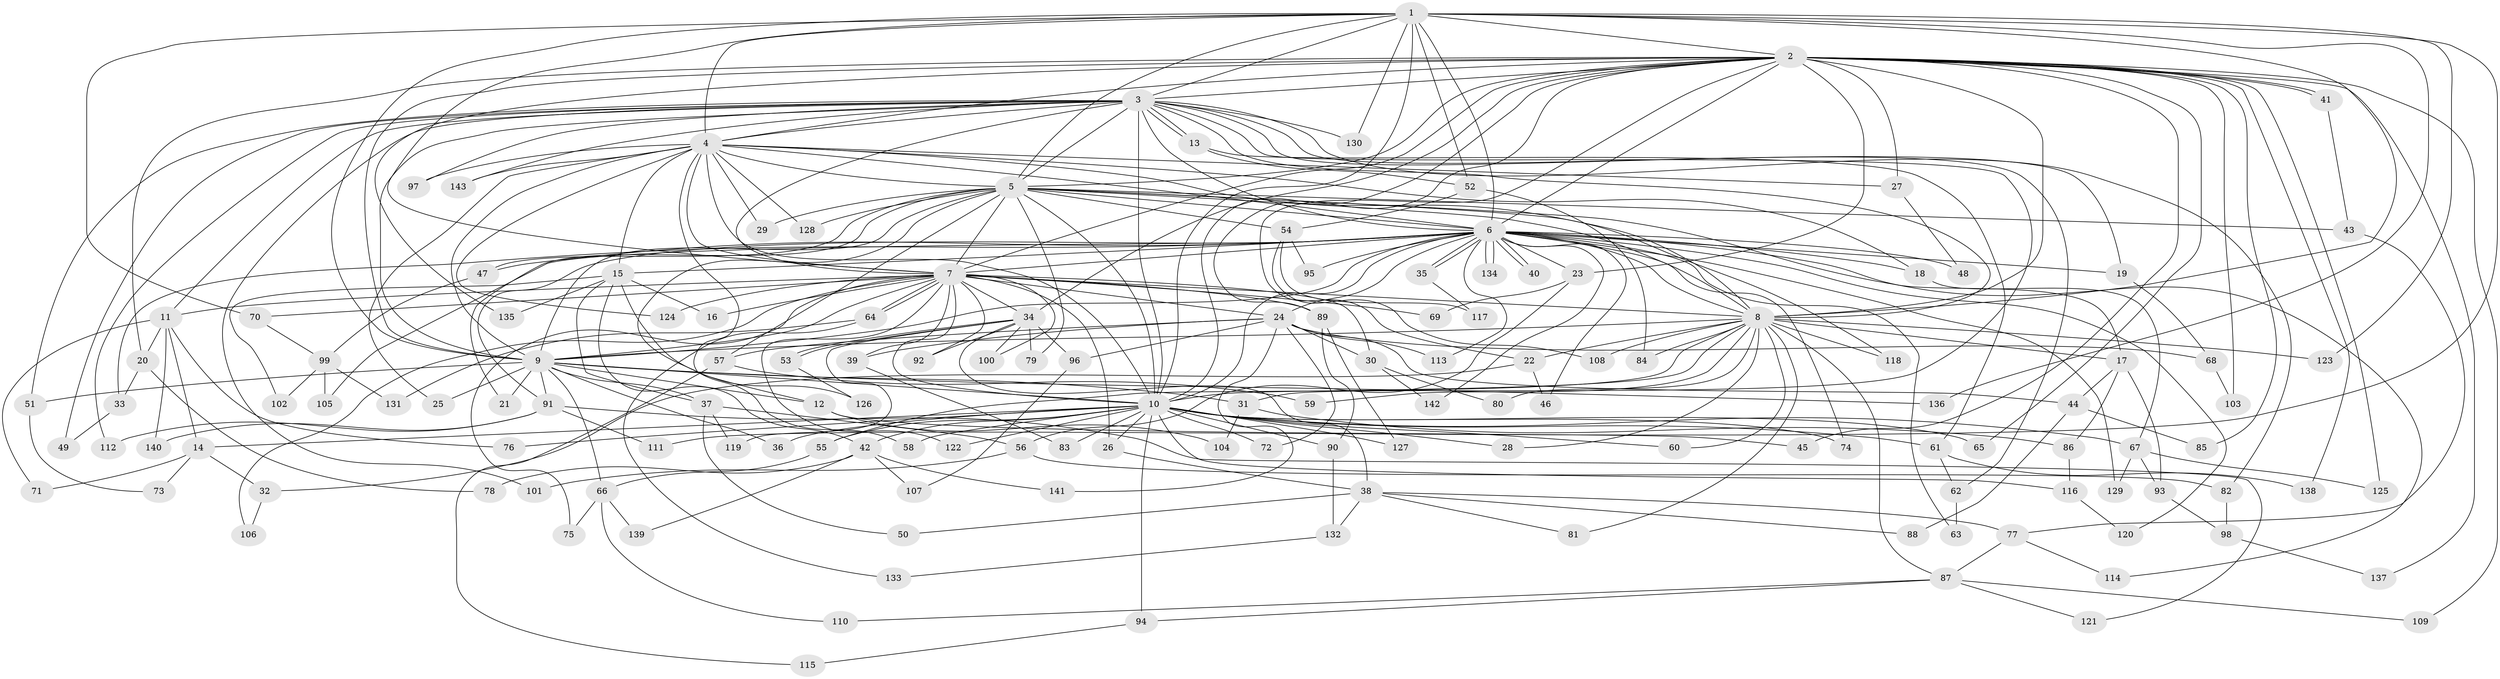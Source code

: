 // Generated by graph-tools (version 1.1) at 2025/49/03/09/25 03:49:31]
// undirected, 143 vertices, 311 edges
graph export_dot {
graph [start="1"]
  node [color=gray90,style=filled];
  1;
  2;
  3;
  4;
  5;
  6;
  7;
  8;
  9;
  10;
  11;
  12;
  13;
  14;
  15;
  16;
  17;
  18;
  19;
  20;
  21;
  22;
  23;
  24;
  25;
  26;
  27;
  28;
  29;
  30;
  31;
  32;
  33;
  34;
  35;
  36;
  37;
  38;
  39;
  40;
  41;
  42;
  43;
  44;
  45;
  46;
  47;
  48;
  49;
  50;
  51;
  52;
  53;
  54;
  55;
  56;
  57;
  58;
  59;
  60;
  61;
  62;
  63;
  64;
  65;
  66;
  67;
  68;
  69;
  70;
  71;
  72;
  73;
  74;
  75;
  76;
  77;
  78;
  79;
  80;
  81;
  82;
  83;
  84;
  85;
  86;
  87;
  88;
  89;
  90;
  91;
  92;
  93;
  94;
  95;
  96;
  97;
  98;
  99;
  100;
  101;
  102;
  103;
  104;
  105;
  106;
  107;
  108;
  109;
  110;
  111;
  112;
  113;
  114;
  115;
  116;
  117;
  118;
  119;
  120;
  121;
  122;
  123;
  124;
  125;
  126;
  127;
  128;
  129;
  130;
  131;
  132;
  133;
  134;
  135;
  136;
  137;
  138;
  139;
  140;
  141;
  142;
  143;
  1 -- 2;
  1 -- 3;
  1 -- 4;
  1 -- 5;
  1 -- 6;
  1 -- 7;
  1 -- 8;
  1 -- 9;
  1 -- 10;
  1 -- 52;
  1 -- 70;
  1 -- 111;
  1 -- 123;
  1 -- 130;
  1 -- 136;
  2 -- 3;
  2 -- 4;
  2 -- 5;
  2 -- 6;
  2 -- 7;
  2 -- 8;
  2 -- 9;
  2 -- 10;
  2 -- 20;
  2 -- 22;
  2 -- 23;
  2 -- 27;
  2 -- 34;
  2 -- 41;
  2 -- 41;
  2 -- 45;
  2 -- 65;
  2 -- 85;
  2 -- 89;
  2 -- 103;
  2 -- 109;
  2 -- 125;
  2 -- 135;
  2 -- 137;
  2 -- 138;
  3 -- 4;
  3 -- 5;
  3 -- 6;
  3 -- 7;
  3 -- 8;
  3 -- 9;
  3 -- 10;
  3 -- 11;
  3 -- 13;
  3 -- 13;
  3 -- 19;
  3 -- 31;
  3 -- 49;
  3 -- 51;
  3 -- 62;
  3 -- 82;
  3 -- 97;
  3 -- 101;
  3 -- 112;
  3 -- 130;
  3 -- 143;
  4 -- 5;
  4 -- 6;
  4 -- 7;
  4 -- 8;
  4 -- 9;
  4 -- 10;
  4 -- 12;
  4 -- 15;
  4 -- 18;
  4 -- 25;
  4 -- 27;
  4 -- 29;
  4 -- 97;
  4 -- 124;
  4 -- 128;
  4 -- 143;
  5 -- 6;
  5 -- 7;
  5 -- 8;
  5 -- 9;
  5 -- 10;
  5 -- 17;
  5 -- 21;
  5 -- 29;
  5 -- 43;
  5 -- 47;
  5 -- 54;
  5 -- 57;
  5 -- 58;
  5 -- 79;
  5 -- 118;
  5 -- 128;
  6 -- 7;
  6 -- 8;
  6 -- 9;
  6 -- 10;
  6 -- 15;
  6 -- 18;
  6 -- 19;
  6 -- 23;
  6 -- 24;
  6 -- 33;
  6 -- 35;
  6 -- 35;
  6 -- 40;
  6 -- 40;
  6 -- 46;
  6 -- 47;
  6 -- 48;
  6 -- 63;
  6 -- 74;
  6 -- 91;
  6 -- 95;
  6 -- 105;
  6 -- 113;
  6 -- 114;
  6 -- 120;
  6 -- 129;
  6 -- 134;
  6 -- 134;
  6 -- 142;
  7 -- 8;
  7 -- 9;
  7 -- 10;
  7 -- 11;
  7 -- 16;
  7 -- 24;
  7 -- 26;
  7 -- 30;
  7 -- 34;
  7 -- 39;
  7 -- 64;
  7 -- 64;
  7 -- 69;
  7 -- 70;
  7 -- 75;
  7 -- 89;
  7 -- 92;
  7 -- 100;
  7 -- 106;
  7 -- 122;
  7 -- 124;
  8 -- 9;
  8 -- 10;
  8 -- 17;
  8 -- 22;
  8 -- 28;
  8 -- 55;
  8 -- 59;
  8 -- 60;
  8 -- 80;
  8 -- 81;
  8 -- 84;
  8 -- 87;
  8 -- 108;
  8 -- 118;
  8 -- 123;
  9 -- 10;
  9 -- 12;
  9 -- 21;
  9 -- 25;
  9 -- 31;
  9 -- 36;
  9 -- 37;
  9 -- 51;
  9 -- 66;
  9 -- 91;
  9 -- 136;
  10 -- 14;
  10 -- 26;
  10 -- 28;
  10 -- 36;
  10 -- 42;
  10 -- 55;
  10 -- 58;
  10 -- 60;
  10 -- 61;
  10 -- 65;
  10 -- 67;
  10 -- 72;
  10 -- 74;
  10 -- 76;
  10 -- 83;
  10 -- 90;
  10 -- 94;
  10 -- 116;
  10 -- 122;
  10 -- 127;
  11 -- 14;
  11 -- 20;
  11 -- 71;
  11 -- 76;
  11 -- 140;
  12 -- 45;
  12 -- 104;
  13 -- 52;
  13 -- 61;
  14 -- 32;
  14 -- 71;
  14 -- 73;
  15 -- 16;
  15 -- 37;
  15 -- 42;
  15 -- 102;
  15 -- 126;
  15 -- 135;
  17 -- 44;
  17 -- 86;
  17 -- 93;
  18 -- 67;
  19 -- 68;
  20 -- 33;
  20 -- 78;
  22 -- 32;
  22 -- 46;
  23 -- 56;
  23 -- 69;
  24 -- 30;
  24 -- 39;
  24 -- 44;
  24 -- 57;
  24 -- 68;
  24 -- 72;
  24 -- 96;
  24 -- 113;
  24 -- 141;
  26 -- 38;
  27 -- 48;
  30 -- 80;
  30 -- 142;
  31 -- 86;
  31 -- 104;
  32 -- 106;
  33 -- 49;
  34 -- 38;
  34 -- 53;
  34 -- 53;
  34 -- 79;
  34 -- 92;
  34 -- 96;
  34 -- 100;
  34 -- 119;
  35 -- 117;
  37 -- 50;
  37 -- 56;
  37 -- 119;
  38 -- 50;
  38 -- 77;
  38 -- 81;
  38 -- 88;
  38 -- 132;
  39 -- 83;
  41 -- 43;
  42 -- 78;
  42 -- 107;
  42 -- 139;
  42 -- 141;
  43 -- 77;
  44 -- 85;
  44 -- 88;
  47 -- 99;
  51 -- 73;
  52 -- 54;
  52 -- 84;
  53 -- 126;
  54 -- 95;
  54 -- 108;
  54 -- 117;
  55 -- 66;
  56 -- 82;
  56 -- 101;
  57 -- 59;
  57 -- 115;
  61 -- 62;
  61 -- 138;
  62 -- 63;
  64 -- 131;
  64 -- 133;
  66 -- 75;
  66 -- 110;
  66 -- 139;
  67 -- 93;
  67 -- 125;
  67 -- 129;
  68 -- 103;
  70 -- 99;
  77 -- 87;
  77 -- 114;
  82 -- 98;
  86 -- 116;
  87 -- 94;
  87 -- 109;
  87 -- 110;
  87 -- 121;
  89 -- 90;
  89 -- 127;
  90 -- 132;
  91 -- 111;
  91 -- 112;
  91 -- 121;
  91 -- 140;
  93 -- 98;
  94 -- 115;
  96 -- 107;
  98 -- 137;
  99 -- 102;
  99 -- 105;
  99 -- 131;
  116 -- 120;
  132 -- 133;
}
